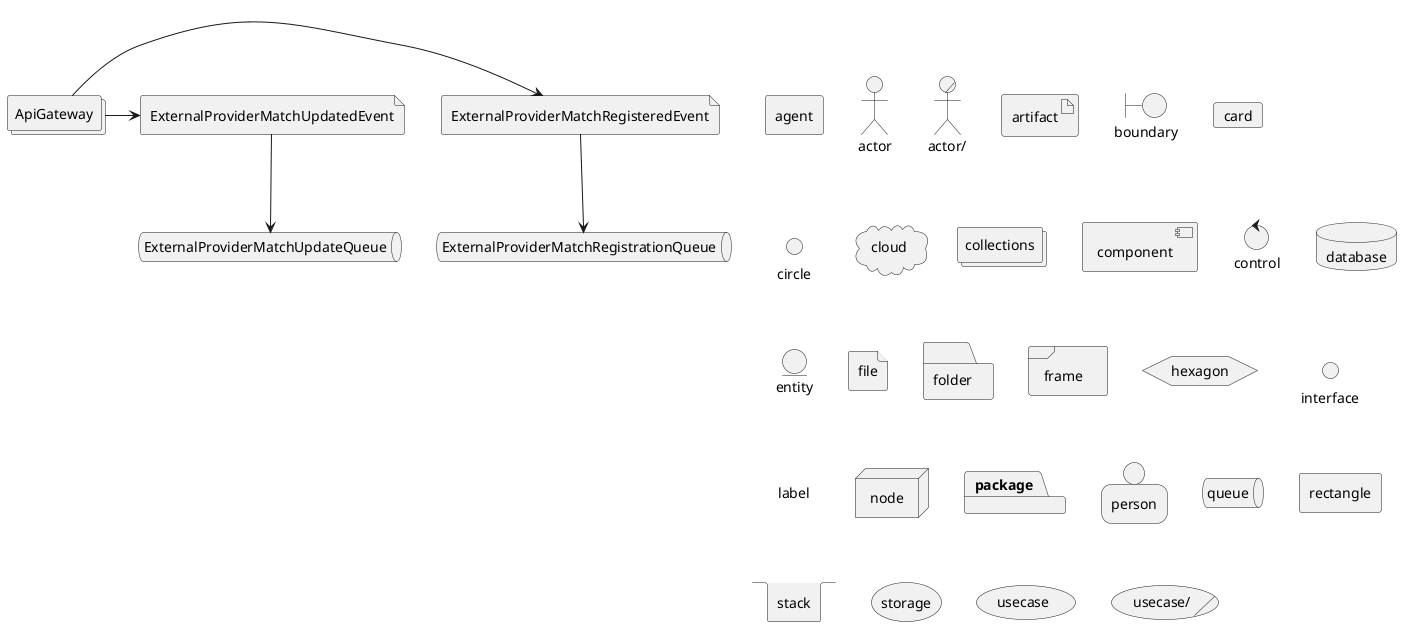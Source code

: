 @startuml

file ExternalProviderMatchRegisteredEvent
file ExternalProviderMatchUpdatedEvent

collections ApiGateway

ApiGateway -> ExternalProviderMatchRegisteredEvent
ApiGateway -> ExternalProviderMatchUpdatedEvent

queue ExternalProviderMatchRegistrationQueue
queue ExternalProviderMatchUpdateQueue

ExternalProviderMatchRegisteredEvent -down-> ExternalProviderMatchRegistrationQueue
ExternalProviderMatchUpdatedEvent -down-> ExternalProviderMatchUpdateQueue

agent agent

actor actor
actor/ "actor/"
agent agent
artifact artifact
boundary boundary
card card
circle circle
cloud cloud
collections collections
component component
control control
database database
entity entity
file file
folder folder
frame frame
hexagon hexagon
interface interface
label label
node node
package package
person person
queue queue
rectangle rectangle
stack stack
storage storage
usecase usecase
usecase/ "usecase/"
@enduml
